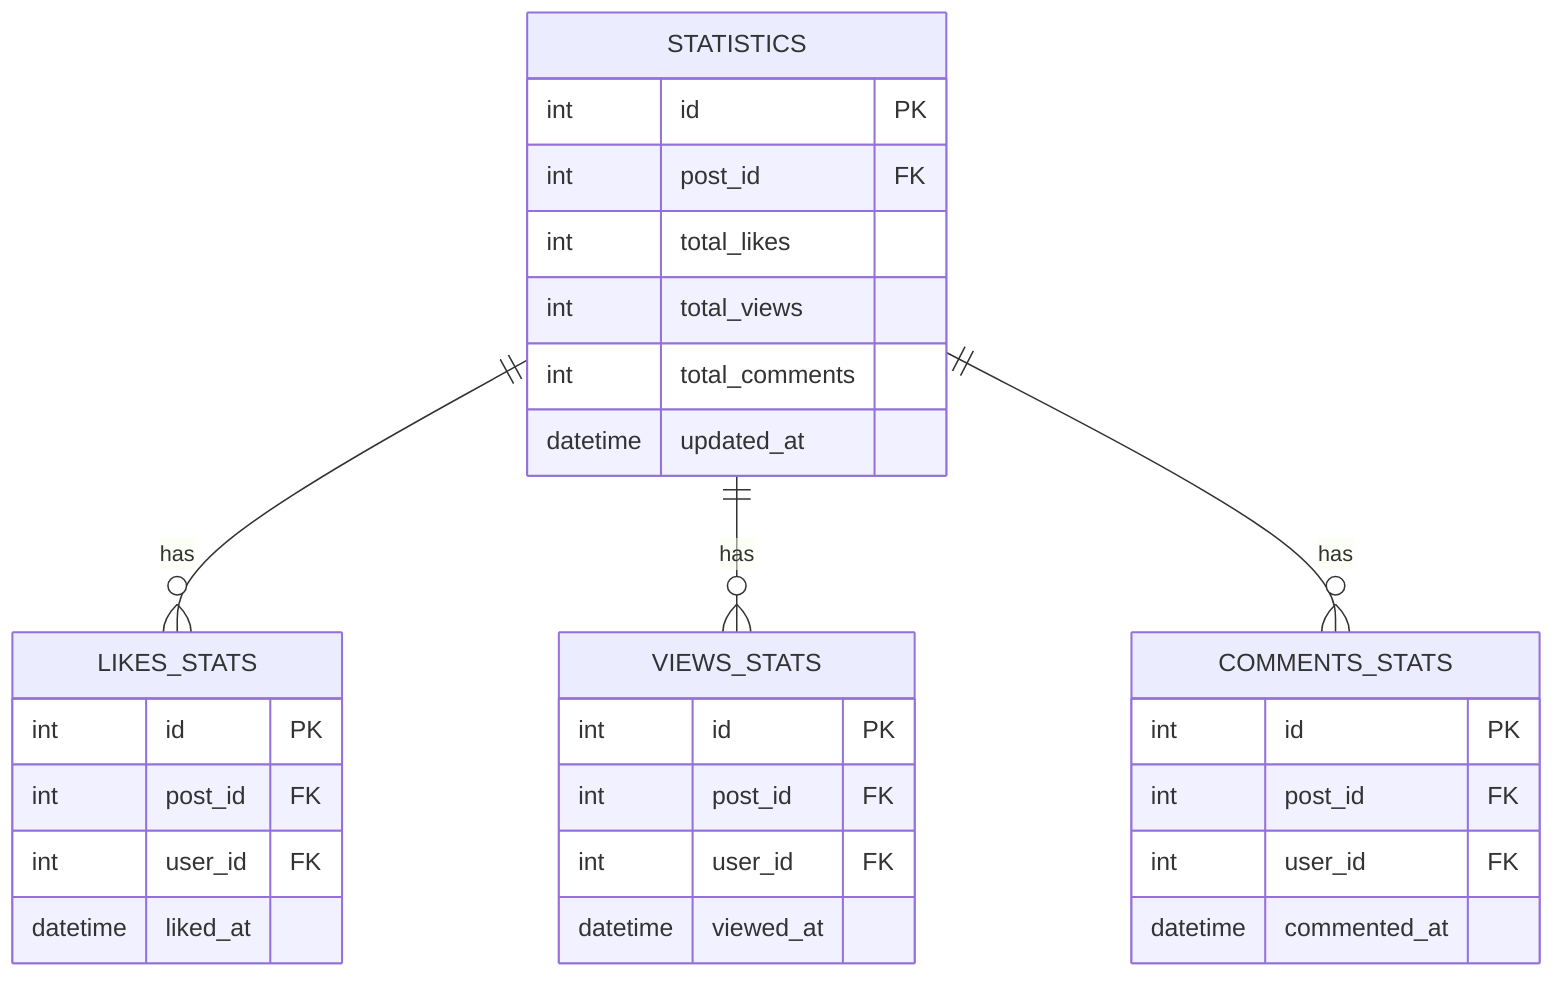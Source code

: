 erDiagram
    STATISTICS ||--o{ LIKES_STATS : "has"
    STATISTICS ||--o{ VIEWS_STATS : "has"
    STATISTICS ||--o{ COMMENTS_STATS : "has"
    STATISTICS {
        int id PK
        int post_id FK
        int total_likes
        int total_views
        int total_comments
        datetime updated_at
    }
    LIKES_STATS {
        int id PK
        int post_id FK
        int user_id FK
        datetime liked_at
    }
    VIEWS_STATS {
        int id PK
        int post_id FK
        int user_id FK
        datetime viewed_at
    }
    COMMENTS_STATS {
        int id PK
        int post_id FK
        int user_id FK
        datetime commented_at
    }